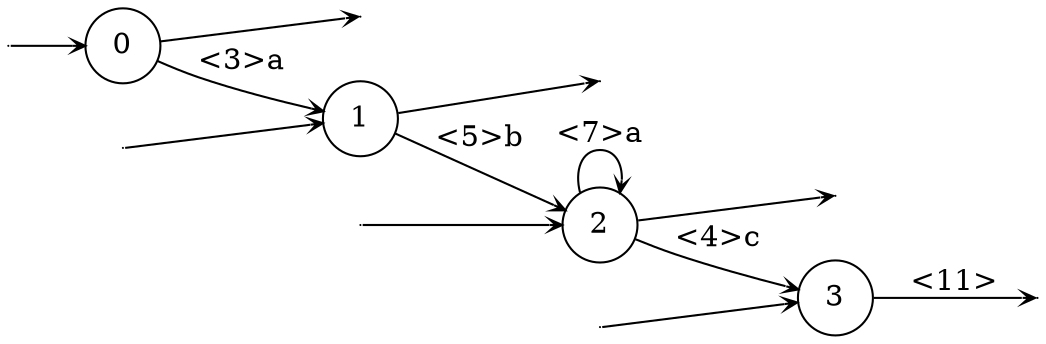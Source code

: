 digraph
{
  vcsn_context = "letterset<char_letters(abc)>, z"
  rankdir = LR
  edge [arrowhead = vee, arrowsize = .6]
  {
    node [shape = point, width = 0]
    I0
    I1
    I2
    I3
    F0
    F1
    F2
    F3
  }
  {
    node [shape = circle, style = rounded, width = 0.5]
    0
    1
    2
    3
  }
  I0 -> 0
  I1 -> 1
  I2 -> 2
  I3 -> 3
  0 -> F0
  0 -> 1 [label = "<3>a"]
  1 -> F1
  1 -> 2 [label = "<5>b"]
  2 -> F2
  2 -> 2 [label = "<7>a"]
  2 -> 3 [label = "<4>c"]
  3 -> F3 [label = "<11>"]
}